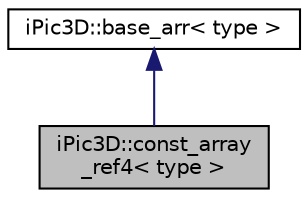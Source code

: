 digraph "iPic3D::const_array_ref4&lt; type &gt;"
{
 // INTERACTIVE_SVG=YES
 // LATEX_PDF_SIZE
  edge [fontname="Helvetica",fontsize="10",labelfontname="Helvetica",labelfontsize="10"];
  node [fontname="Helvetica",fontsize="10",shape=record];
  Node1 [label="iPic3D::const_array\l_ref4\< type \>",height=0.2,width=0.4,color="black", fillcolor="grey75", style="filled", fontcolor="black",tooltip=" "];
  Node2 -> Node1 [dir="back",color="midnightblue",fontsize="10",style="solid",fontname="Helvetica"];
  Node2 [label="iPic3D::base_arr\< type \>",height=0.2,width=0.4,color="black", fillcolor="white", style="filled",URL="$d6/d95/classi_pic3_d_1_1base__arr.html",tooltip=" "];
}
